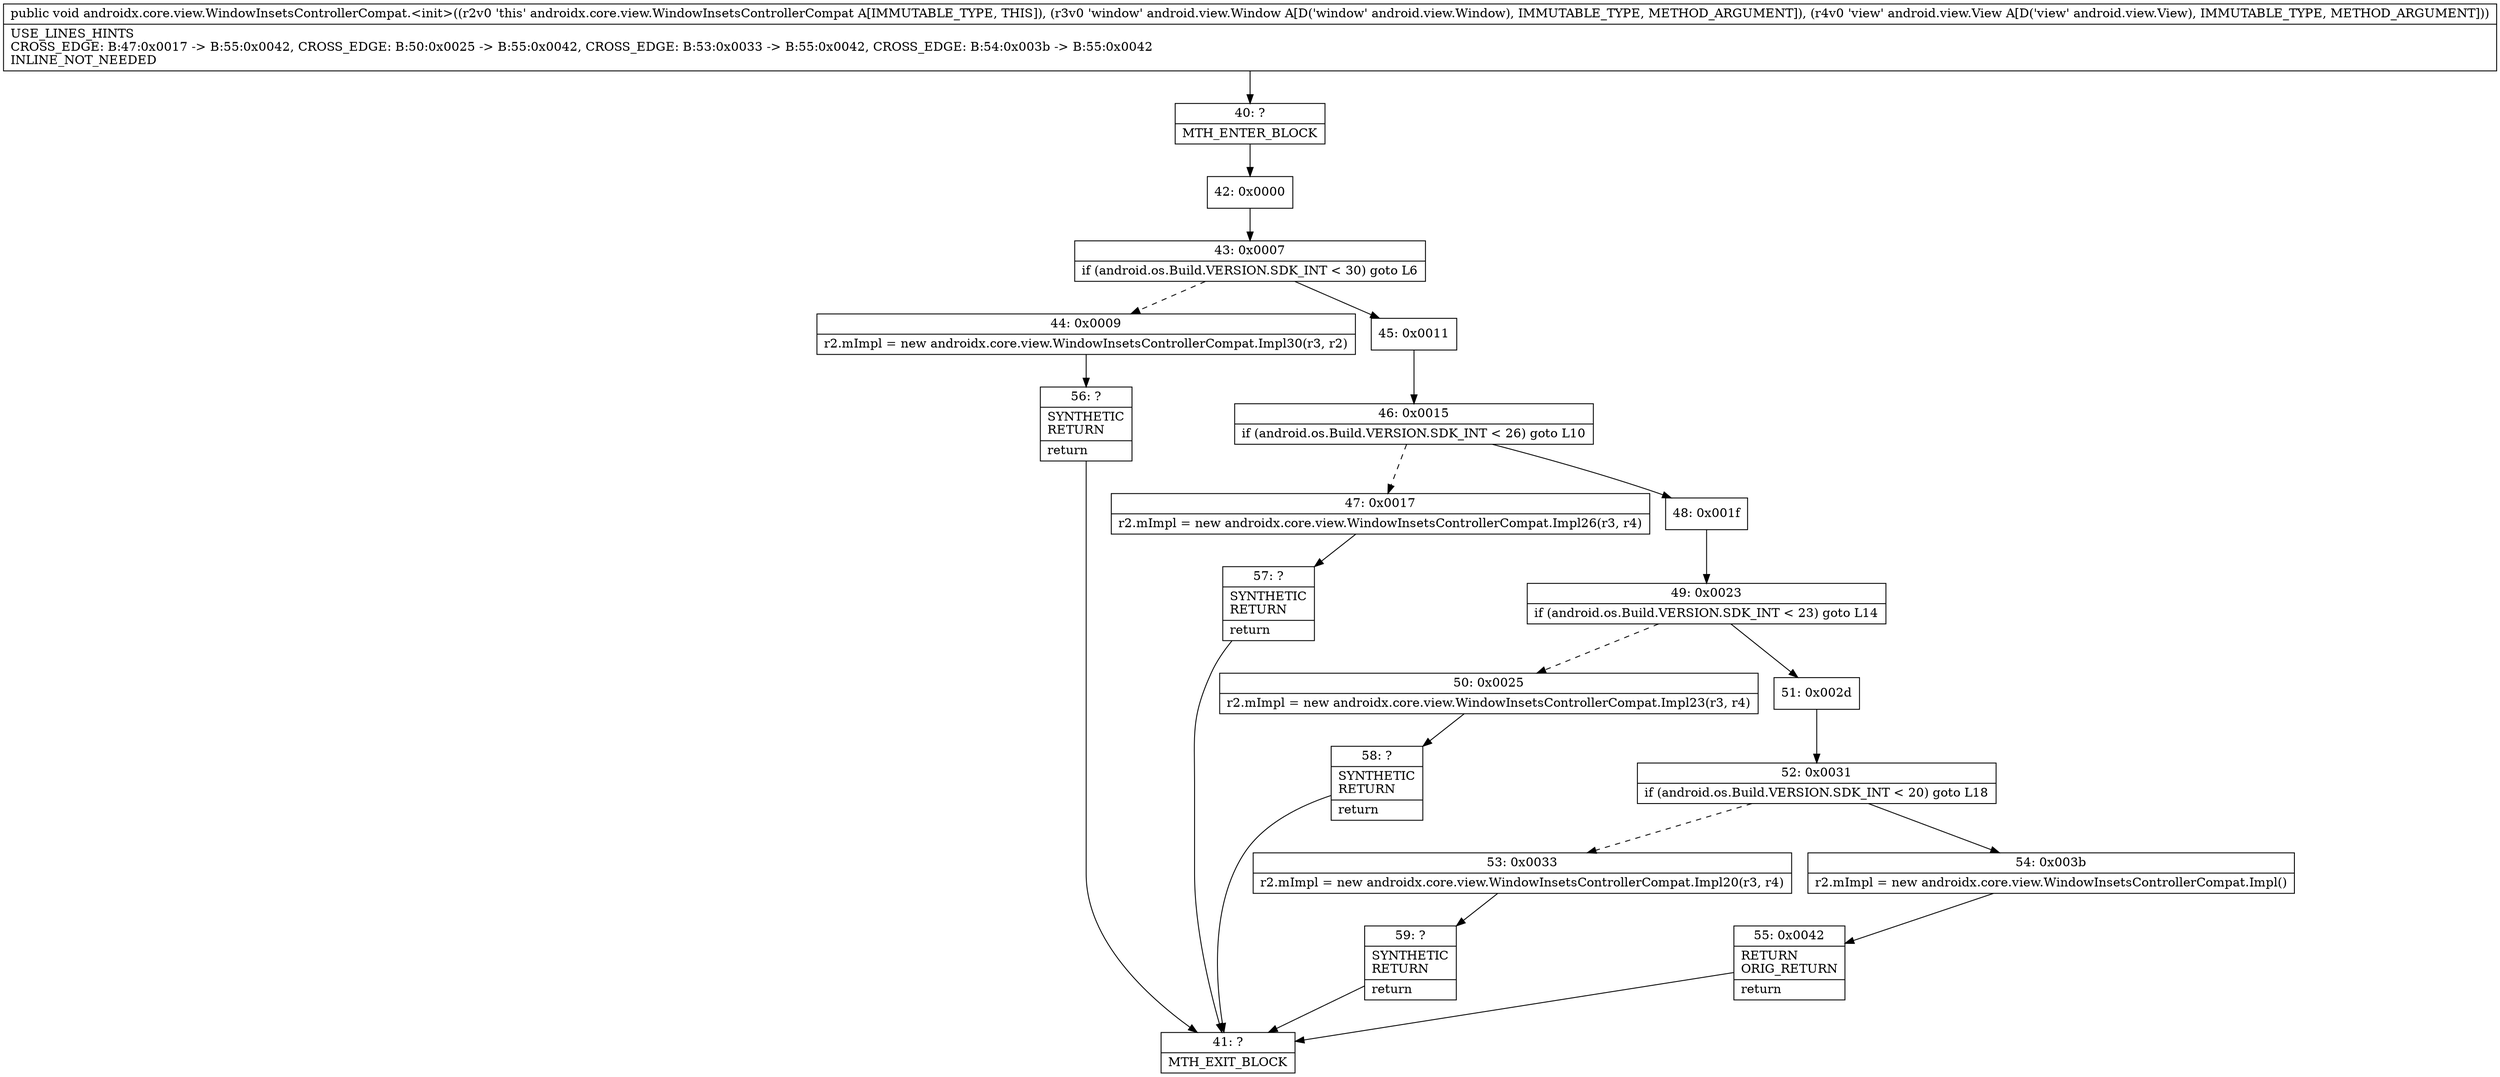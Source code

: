 digraph "CFG forandroidx.core.view.WindowInsetsControllerCompat.\<init\>(Landroid\/view\/Window;Landroid\/view\/View;)V" {
Node_40 [shape=record,label="{40\:\ ?|MTH_ENTER_BLOCK\l}"];
Node_42 [shape=record,label="{42\:\ 0x0000}"];
Node_43 [shape=record,label="{43\:\ 0x0007|if (android.os.Build.VERSION.SDK_INT \< 30) goto L6\l}"];
Node_44 [shape=record,label="{44\:\ 0x0009|r2.mImpl = new androidx.core.view.WindowInsetsControllerCompat.Impl30(r3, r2)\l}"];
Node_56 [shape=record,label="{56\:\ ?|SYNTHETIC\lRETURN\l|return\l}"];
Node_41 [shape=record,label="{41\:\ ?|MTH_EXIT_BLOCK\l}"];
Node_45 [shape=record,label="{45\:\ 0x0011}"];
Node_46 [shape=record,label="{46\:\ 0x0015|if (android.os.Build.VERSION.SDK_INT \< 26) goto L10\l}"];
Node_47 [shape=record,label="{47\:\ 0x0017|r2.mImpl = new androidx.core.view.WindowInsetsControllerCompat.Impl26(r3, r4)\l}"];
Node_57 [shape=record,label="{57\:\ ?|SYNTHETIC\lRETURN\l|return\l}"];
Node_48 [shape=record,label="{48\:\ 0x001f}"];
Node_49 [shape=record,label="{49\:\ 0x0023|if (android.os.Build.VERSION.SDK_INT \< 23) goto L14\l}"];
Node_50 [shape=record,label="{50\:\ 0x0025|r2.mImpl = new androidx.core.view.WindowInsetsControllerCompat.Impl23(r3, r4)\l}"];
Node_58 [shape=record,label="{58\:\ ?|SYNTHETIC\lRETURN\l|return\l}"];
Node_51 [shape=record,label="{51\:\ 0x002d}"];
Node_52 [shape=record,label="{52\:\ 0x0031|if (android.os.Build.VERSION.SDK_INT \< 20) goto L18\l}"];
Node_53 [shape=record,label="{53\:\ 0x0033|r2.mImpl = new androidx.core.view.WindowInsetsControllerCompat.Impl20(r3, r4)\l}"];
Node_59 [shape=record,label="{59\:\ ?|SYNTHETIC\lRETURN\l|return\l}"];
Node_54 [shape=record,label="{54\:\ 0x003b|r2.mImpl = new androidx.core.view.WindowInsetsControllerCompat.Impl()\l}"];
Node_55 [shape=record,label="{55\:\ 0x0042|RETURN\lORIG_RETURN\l|return\l}"];
MethodNode[shape=record,label="{public void androidx.core.view.WindowInsetsControllerCompat.\<init\>((r2v0 'this' androidx.core.view.WindowInsetsControllerCompat A[IMMUTABLE_TYPE, THIS]), (r3v0 'window' android.view.Window A[D('window' android.view.Window), IMMUTABLE_TYPE, METHOD_ARGUMENT]), (r4v0 'view' android.view.View A[D('view' android.view.View), IMMUTABLE_TYPE, METHOD_ARGUMENT]))  | USE_LINES_HINTS\lCROSS_EDGE: B:47:0x0017 \-\> B:55:0x0042, CROSS_EDGE: B:50:0x0025 \-\> B:55:0x0042, CROSS_EDGE: B:53:0x0033 \-\> B:55:0x0042, CROSS_EDGE: B:54:0x003b \-\> B:55:0x0042\lINLINE_NOT_NEEDED\l}"];
MethodNode -> Node_40;Node_40 -> Node_42;
Node_42 -> Node_43;
Node_43 -> Node_44[style=dashed];
Node_43 -> Node_45;
Node_44 -> Node_56;
Node_56 -> Node_41;
Node_45 -> Node_46;
Node_46 -> Node_47[style=dashed];
Node_46 -> Node_48;
Node_47 -> Node_57;
Node_57 -> Node_41;
Node_48 -> Node_49;
Node_49 -> Node_50[style=dashed];
Node_49 -> Node_51;
Node_50 -> Node_58;
Node_58 -> Node_41;
Node_51 -> Node_52;
Node_52 -> Node_53[style=dashed];
Node_52 -> Node_54;
Node_53 -> Node_59;
Node_59 -> Node_41;
Node_54 -> Node_55;
Node_55 -> Node_41;
}

